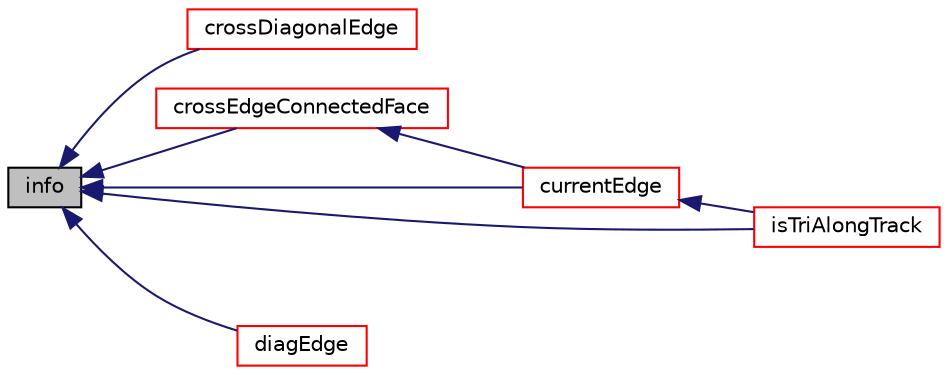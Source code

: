digraph "info"
{
  bgcolor="transparent";
  edge [fontname="Helvetica",fontsize="10",labelfontname="Helvetica",labelfontsize="10"];
  node [fontname="Helvetica",fontsize="10",shape=record];
  rankdir="LR";
  Node1 [label="info",height=0.2,width=0.4,color="black", fillcolor="grey75", style="filled", fontcolor="black"];
  Node1 -> Node2 [dir="back",color="midnightblue",fontsize="10",style="solid",fontname="Helvetica"];
  Node2 [label="crossDiagonalEdge",height=0.2,width=0.4,color="red",URL="$a02940.html#af681214bd770ef305c93b86cb944190c",tooltip="Cross diagonal edge into different triangle on same face,cell. "];
  Node1 -> Node3 [dir="back",color="midnightblue",fontsize="10",style="solid",fontname="Helvetica"];
  Node3 [label="crossEdgeConnectedFace",height=0.2,width=0.4,color="red",URL="$a02940.html#ae3ca85ef7356d8ad9e37b4e50cb786ce",tooltip="Check if inside current tet. "];
  Node3 -> Node4 [dir="back",color="midnightblue",fontsize="10",style="solid",fontname="Helvetica"];
  Node4 [label="currentEdge",height=0.2,width=0.4,color="red",URL="$a02940.html#a98ba66dd0fd5a37a4cc42e39fffa57a0",tooltip="Construct current edge. "];
  Node4 -> Node5 [dir="back",color="midnightblue",fontsize="10",style="solid",fontname="Helvetica"];
  Node5 [label="isTriAlongTrack",height=0.2,width=0.4,color="red",URL="$a02940.html#a92114475fe764fd1e7e09cc4d4873edb",tooltip="Is current triangle in the track direction. "];
  Node1 -> Node4 [dir="back",color="midnightblue",fontsize="10",style="solid",fontname="Helvetica"];
  Node1 -> Node6 [dir="back",color="midnightblue",fontsize="10",style="solid",fontname="Helvetica"];
  Node6 [label="diagEdge",height=0.2,width=0.4,color="red",URL="$a02940.html#afd41a1d0edfddfa2017a48f5d6e7738d",tooltip="-1 or diagonal edge "];
  Node1 -> Node5 [dir="back",color="midnightblue",fontsize="10",style="solid",fontname="Helvetica"];
}
